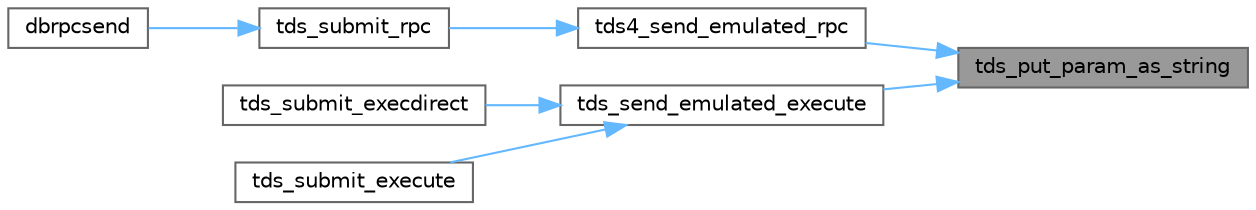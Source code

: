 digraph "tds_put_param_as_string"
{
 // LATEX_PDF_SIZE
  bgcolor="transparent";
  edge [fontname=Helvetica,fontsize=10,labelfontname=Helvetica,labelfontsize=10];
  node [fontname=Helvetica,fontsize=10,shape=box,height=0.2,width=0.4];
  rankdir="RL";
  Node1 [id="Node000001",label="tds_put_param_as_string",height=0.2,width=0.4,color="gray40", fillcolor="grey60", style="filled", fontcolor="black",tooltip="Send a parameter to server."];
  Node1 -> Node2 [id="edge1_Node000001_Node000002",dir="back",color="steelblue1",style="solid",tooltip=" "];
  Node2 [id="Node000002",label="tds4_send_emulated_rpc",height=0.2,width=0.4,color="grey40", fillcolor="white", style="filled",URL="$a00590.html#ga2d0a06c1a30dd2470dc7a788de21b080",tooltip="Send RPC as string query."];
  Node2 -> Node3 [id="edge2_Node000002_Node000003",dir="back",color="steelblue1",style="solid",tooltip=" "];
  Node3 [id="Node000003",label="tds_submit_rpc",height=0.2,width=0.4,color="grey40", fillcolor="white", style="filled",URL="$a00590.html#ga5f071b94ad7889690762dc85646c74ab",tooltip="Calls a RPC from server."];
  Node3 -> Node4 [id="edge3_Node000003_Node000004",dir="back",color="steelblue1",style="solid",tooltip=" "];
  Node4 [id="Node000004",label="dbrpcsend",height=0.2,width=0.4,color="grey40", fillcolor="white", style="filled",URL="$a00576.html#gafa4dfd181be21e49c397f7daaa9cf96c",tooltip="Execute the procedure and free associated memory."];
  Node1 -> Node5 [id="edge4_Node000001_Node000005",dir="back",color="steelblue1",style="solid",tooltip=" "];
  Node5 [id="Node000005",label="tds_send_emulated_execute",height=0.2,width=0.4,color="grey40", fillcolor="white", style="filled",URL="$a00590.html#ga02c6ce3ff96369603a6ee4efee64caae",tooltip="Emulate prepared execute traslating to a normal language."];
  Node5 -> Node6 [id="edge5_Node000005_Node000006",dir="back",color="steelblue1",style="solid",tooltip=" "];
  Node6 [id="Node000006",label="tds_submit_execdirect",height=0.2,width=0.4,color="grey40", fillcolor="white", style="filled",URL="$a00590.html#gae603aed795a4c5bb26ab159a11256996",tooltip="Submit a prepared query with parameters."];
  Node5 -> Node7 [id="edge6_Node000005_Node000007",dir="back",color="steelblue1",style="solid",tooltip=" "];
  Node7 [id="Node000007",label="tds_submit_execute",height=0.2,width=0.4,color="grey40", fillcolor="white", style="filled",URL="$a00590.html#ga3e7b4793c6f799fbc6c174f673bb5b32",tooltip="Sends a previously prepared dynamic statement to the server."];
}
